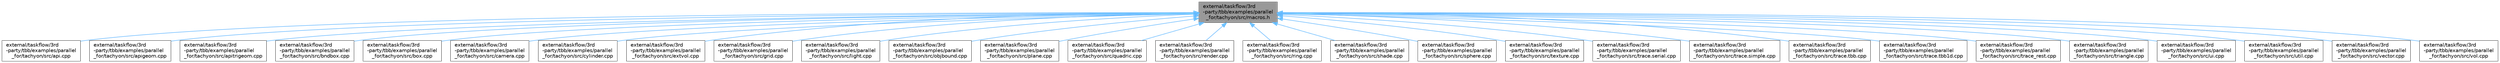 digraph "external/taskflow/3rd-party/tbb/examples/parallel_for/tachyon/src/macros.h"
{
 // LATEX_PDF_SIZE
  bgcolor="transparent";
  edge [fontname=Helvetica,fontsize=10,labelfontname=Helvetica,labelfontsize=10];
  node [fontname=Helvetica,fontsize=10,shape=box,height=0.2,width=0.4];
  Node1 [id="Node000001",label="external/taskflow/3rd\l-party/tbb/examples/parallel\l_for/tachyon/src/macros.h",height=0.2,width=0.4,color="gray40", fillcolor="grey60", style="filled", fontcolor="black",tooltip=" "];
  Node1 -> Node2 [id="edge29_Node000001_Node000002",dir="back",color="steelblue1",style="solid",tooltip=" "];
  Node2 [id="Node000002",label="external/taskflow/3rd\l-party/tbb/examples/parallel\l_for/tachyon/src/api.cpp",height=0.2,width=0.4,color="grey40", fillcolor="white", style="filled",URL="$api_8cpp.html",tooltip=" "];
  Node1 -> Node3 [id="edge30_Node000001_Node000003",dir="back",color="steelblue1",style="solid",tooltip=" "];
  Node3 [id="Node000003",label="external/taskflow/3rd\l-party/tbb/examples/parallel\l_for/tachyon/src/apigeom.cpp",height=0.2,width=0.4,color="grey40", fillcolor="white", style="filled",URL="$apigeom_8cpp.html",tooltip=" "];
  Node1 -> Node4 [id="edge31_Node000001_Node000004",dir="back",color="steelblue1",style="solid",tooltip=" "];
  Node4 [id="Node000004",label="external/taskflow/3rd\l-party/tbb/examples/parallel\l_for/tachyon/src/apitrigeom.cpp",height=0.2,width=0.4,color="grey40", fillcolor="white", style="filled",URL="$apitrigeom_8cpp.html",tooltip=" "];
  Node1 -> Node5 [id="edge32_Node000001_Node000005",dir="back",color="steelblue1",style="solid",tooltip=" "];
  Node5 [id="Node000005",label="external/taskflow/3rd\l-party/tbb/examples/parallel\l_for/tachyon/src/bndbox.cpp",height=0.2,width=0.4,color="grey40", fillcolor="white", style="filled",URL="$bndbox_8cpp.html",tooltip=" "];
  Node1 -> Node6 [id="edge33_Node000001_Node000006",dir="back",color="steelblue1",style="solid",tooltip=" "];
  Node6 [id="Node000006",label="external/taskflow/3rd\l-party/tbb/examples/parallel\l_for/tachyon/src/box.cpp",height=0.2,width=0.4,color="grey40", fillcolor="white", style="filled",URL="$box_8cpp.html",tooltip=" "];
  Node1 -> Node7 [id="edge34_Node000001_Node000007",dir="back",color="steelblue1",style="solid",tooltip=" "];
  Node7 [id="Node000007",label="external/taskflow/3rd\l-party/tbb/examples/parallel\l_for/tachyon/src/camera.cpp",height=0.2,width=0.4,color="grey40", fillcolor="white", style="filled",URL="$tbb_2examples_2parallel__for_2tachyon_2src_2camera_8cpp.html",tooltip=" "];
  Node1 -> Node8 [id="edge35_Node000001_Node000008",dir="back",color="steelblue1",style="solid",tooltip=" "];
  Node8 [id="Node000008",label="external/taskflow/3rd\l-party/tbb/examples/parallel\l_for/tachyon/src/cylinder.cpp",height=0.2,width=0.4,color="grey40", fillcolor="white", style="filled",URL="$cylinder_8cpp.html",tooltip=" "];
  Node1 -> Node9 [id="edge36_Node000001_Node000009",dir="back",color="steelblue1",style="solid",tooltip=" "];
  Node9 [id="Node000009",label="external/taskflow/3rd\l-party/tbb/examples/parallel\l_for/tachyon/src/extvol.cpp",height=0.2,width=0.4,color="grey40", fillcolor="white", style="filled",URL="$extvol_8cpp.html",tooltip=" "];
  Node1 -> Node10 [id="edge37_Node000001_Node000010",dir="back",color="steelblue1",style="solid",tooltip=" "];
  Node10 [id="Node000010",label="external/taskflow/3rd\l-party/tbb/examples/parallel\l_for/tachyon/src/grid.cpp",height=0.2,width=0.4,color="grey40", fillcolor="white", style="filled",URL="$grid_8cpp.html",tooltip=" "];
  Node1 -> Node11 [id="edge38_Node000001_Node000011",dir="back",color="steelblue1",style="solid",tooltip=" "];
  Node11 [id="Node000011",label="external/taskflow/3rd\l-party/tbb/examples/parallel\l_for/tachyon/src/light.cpp",height=0.2,width=0.4,color="grey40", fillcolor="white", style="filled",URL="$light_8cpp.html",tooltip=" "];
  Node1 -> Node12 [id="edge39_Node000001_Node000012",dir="back",color="steelblue1",style="solid",tooltip=" "];
  Node12 [id="Node000012",label="external/taskflow/3rd\l-party/tbb/examples/parallel\l_for/tachyon/src/objbound.cpp",height=0.2,width=0.4,color="grey40", fillcolor="white", style="filled",URL="$objbound_8cpp.html",tooltip=" "];
  Node1 -> Node13 [id="edge40_Node000001_Node000013",dir="back",color="steelblue1",style="solid",tooltip=" "];
  Node13 [id="Node000013",label="external/taskflow/3rd\l-party/tbb/examples/parallel\l_for/tachyon/src/plane.cpp",height=0.2,width=0.4,color="grey40", fillcolor="white", style="filled",URL="$plane_8cpp.html",tooltip=" "];
  Node1 -> Node14 [id="edge41_Node000001_Node000014",dir="back",color="steelblue1",style="solid",tooltip=" "];
  Node14 [id="Node000014",label="external/taskflow/3rd\l-party/tbb/examples/parallel\l_for/tachyon/src/quadric.cpp",height=0.2,width=0.4,color="grey40", fillcolor="white", style="filled",URL="$quadric_8cpp.html",tooltip=" "];
  Node1 -> Node15 [id="edge42_Node000001_Node000015",dir="back",color="steelblue1",style="solid",tooltip=" "];
  Node15 [id="Node000015",label="external/taskflow/3rd\l-party/tbb/examples/parallel\l_for/tachyon/src/render.cpp",height=0.2,width=0.4,color="grey40", fillcolor="white", style="filled",URL="$render_8cpp.html",tooltip=" "];
  Node1 -> Node16 [id="edge43_Node000001_Node000016",dir="back",color="steelblue1",style="solid",tooltip=" "];
  Node16 [id="Node000016",label="external/taskflow/3rd\l-party/tbb/examples/parallel\l_for/tachyon/src/ring.cpp",height=0.2,width=0.4,color="grey40", fillcolor="white", style="filled",URL="$ring_8cpp.html",tooltip=" "];
  Node1 -> Node17 [id="edge44_Node000001_Node000017",dir="back",color="steelblue1",style="solid",tooltip=" "];
  Node17 [id="Node000017",label="external/taskflow/3rd\l-party/tbb/examples/parallel\l_for/tachyon/src/shade.cpp",height=0.2,width=0.4,color="grey40", fillcolor="white", style="filled",URL="$shade_8cpp.html",tooltip=" "];
  Node1 -> Node18 [id="edge45_Node000001_Node000018",dir="back",color="steelblue1",style="solid",tooltip=" "];
  Node18 [id="Node000018",label="external/taskflow/3rd\l-party/tbb/examples/parallel\l_for/tachyon/src/sphere.cpp",height=0.2,width=0.4,color="grey40", fillcolor="white", style="filled",URL="$sphere_8cpp.html",tooltip=" "];
  Node1 -> Node19 [id="edge46_Node000001_Node000019",dir="back",color="steelblue1",style="solid",tooltip=" "];
  Node19 [id="Node000019",label="external/taskflow/3rd\l-party/tbb/examples/parallel\l_for/tachyon/src/texture.cpp",height=0.2,width=0.4,color="grey40", fillcolor="white", style="filled",URL="$texture_8cpp.html",tooltip=" "];
  Node1 -> Node20 [id="edge47_Node000001_Node000020",dir="back",color="steelblue1",style="solid",tooltip=" "];
  Node20 [id="Node000020",label="external/taskflow/3rd\l-party/tbb/examples/parallel\l_for/tachyon/src/trace.serial.cpp",height=0.2,width=0.4,color="grey40", fillcolor="white", style="filled",URL="$trace_8serial_8cpp.html",tooltip=" "];
  Node1 -> Node21 [id="edge48_Node000001_Node000021",dir="back",color="steelblue1",style="solid",tooltip=" "];
  Node21 [id="Node000021",label="external/taskflow/3rd\l-party/tbb/examples/parallel\l_for/tachyon/src/trace.simple.cpp",height=0.2,width=0.4,color="grey40", fillcolor="white", style="filled",URL="$trace_8simple_8cpp.html",tooltip=" "];
  Node1 -> Node22 [id="edge49_Node000001_Node000022",dir="back",color="steelblue1",style="solid",tooltip=" "];
  Node22 [id="Node000022",label="external/taskflow/3rd\l-party/tbb/examples/parallel\l_for/tachyon/src/trace.tbb.cpp",height=0.2,width=0.4,color="grey40", fillcolor="white", style="filled",URL="$trace_8tbb_8cpp.html",tooltip=" "];
  Node1 -> Node23 [id="edge50_Node000001_Node000023",dir="back",color="steelblue1",style="solid",tooltip=" "];
  Node23 [id="Node000023",label="external/taskflow/3rd\l-party/tbb/examples/parallel\l_for/tachyon/src/trace.tbb1d.cpp",height=0.2,width=0.4,color="grey40", fillcolor="white", style="filled",URL="$trace_8tbb1d_8cpp.html",tooltip=" "];
  Node1 -> Node24 [id="edge51_Node000001_Node000024",dir="back",color="steelblue1",style="solid",tooltip=" "];
  Node24 [id="Node000024",label="external/taskflow/3rd\l-party/tbb/examples/parallel\l_for/tachyon/src/trace_rest.cpp",height=0.2,width=0.4,color="grey40", fillcolor="white", style="filled",URL="$trace__rest_8cpp.html",tooltip=" "];
  Node1 -> Node25 [id="edge52_Node000001_Node000025",dir="back",color="steelblue1",style="solid",tooltip=" "];
  Node25 [id="Node000025",label="external/taskflow/3rd\l-party/tbb/examples/parallel\l_for/tachyon/src/triangle.cpp",height=0.2,width=0.4,color="grey40", fillcolor="white", style="filled",URL="$triangle_8cpp.html",tooltip=" "];
  Node1 -> Node26 [id="edge53_Node000001_Node000026",dir="back",color="steelblue1",style="solid",tooltip=" "];
  Node26 [id="Node000026",label="external/taskflow/3rd\l-party/tbb/examples/parallel\l_for/tachyon/src/ui.cpp",height=0.2,width=0.4,color="grey40", fillcolor="white", style="filled",URL="$ui_8cpp.html",tooltip=" "];
  Node1 -> Node27 [id="edge54_Node000001_Node000027",dir="back",color="steelblue1",style="solid",tooltip=" "];
  Node27 [id="Node000027",label="external/taskflow/3rd\l-party/tbb/examples/parallel\l_for/tachyon/src/util.cpp",height=0.2,width=0.4,color="grey40", fillcolor="white", style="filled",URL="$util_8cpp.html",tooltip=" "];
  Node1 -> Node28 [id="edge55_Node000001_Node000028",dir="back",color="steelblue1",style="solid",tooltip=" "];
  Node28 [id="Node000028",label="external/taskflow/3rd\l-party/tbb/examples/parallel\l_for/tachyon/src/vector.cpp",height=0.2,width=0.4,color="grey40", fillcolor="white", style="filled",URL="$vector_8cpp.html",tooltip=" "];
  Node1 -> Node29 [id="edge56_Node000001_Node000029",dir="back",color="steelblue1",style="solid",tooltip=" "];
  Node29 [id="Node000029",label="external/taskflow/3rd\l-party/tbb/examples/parallel\l_for/tachyon/src/vol.cpp",height=0.2,width=0.4,color="grey40", fillcolor="white", style="filled",URL="$vol_8cpp.html",tooltip=" "];
}
